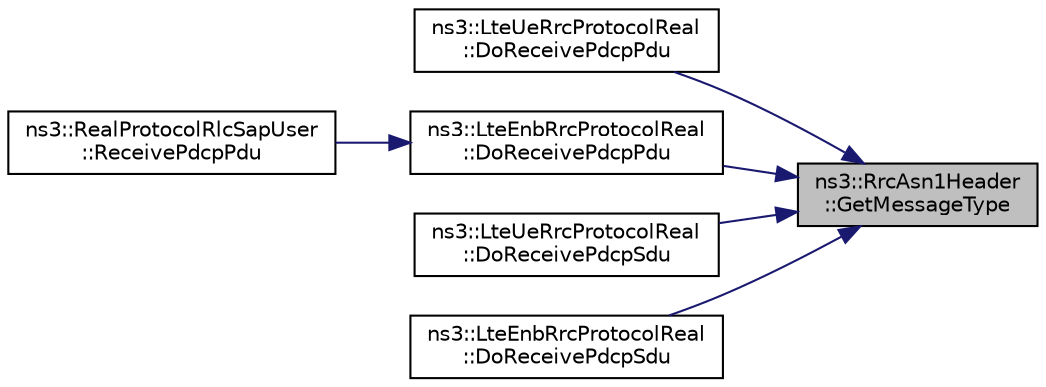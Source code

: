 digraph "ns3::RrcAsn1Header::GetMessageType"
{
 // LATEX_PDF_SIZE
  edge [fontname="Helvetica",fontsize="10",labelfontname="Helvetica",labelfontsize="10"];
  node [fontname="Helvetica",fontsize="10",shape=record];
  rankdir="RL";
  Node1 [label="ns3::RrcAsn1Header\l::GetMessageType",height=0.2,width=0.4,color="black", fillcolor="grey75", style="filled", fontcolor="black",tooltip="Get message type."];
  Node1 -> Node2 [dir="back",color="midnightblue",fontsize="10",style="solid",fontname="Helvetica"];
  Node2 [label="ns3::LteUeRrcProtocolReal\l::DoReceivePdcpPdu",height=0.2,width=0.4,color="black", fillcolor="white", style="filled",URL="$classns3_1_1_lte_ue_rrc_protocol_real.html#a6a50583772558b240a65be7514764297",tooltip="Receive PDCP PDU function."];
  Node1 -> Node3 [dir="back",color="midnightblue",fontsize="10",style="solid",fontname="Helvetica"];
  Node3 [label="ns3::LteEnbRrcProtocolReal\l::DoReceivePdcpPdu",height=0.2,width=0.4,color="black", fillcolor="white", style="filled",URL="$classns3_1_1_lte_enb_rrc_protocol_real.html#a905ad5c8bd3d88a2d764da1a5d1b54f8",tooltip="Receive PDCP PDU function."];
  Node3 -> Node4 [dir="back",color="midnightblue",fontsize="10",style="solid",fontname="Helvetica"];
  Node4 [label="ns3::RealProtocolRlcSapUser\l::ReceivePdcpPdu",height=0.2,width=0.4,color="black", fillcolor="white", style="filled",URL="$classns3_1_1_real_protocol_rlc_sap_user.html#a454cada9f46fad9665ceb472f5e67c89",tooltip="Called by the RLC entity to notify the PDCP entity of the reception of a new PDCP PDU."];
  Node1 -> Node5 [dir="back",color="midnightblue",fontsize="10",style="solid",fontname="Helvetica"];
  Node5 [label="ns3::LteUeRrcProtocolReal\l::DoReceivePdcpSdu",height=0.2,width=0.4,color="black", fillcolor="white", style="filled",URL="$classns3_1_1_lte_ue_rrc_protocol_real.html#aa9d5f54d544bc74cd6f95d6ff0ee06a9",tooltip="Receive PDCP SDU function."];
  Node1 -> Node6 [dir="back",color="midnightblue",fontsize="10",style="solid",fontname="Helvetica"];
  Node6 [label="ns3::LteEnbRrcProtocolReal\l::DoReceivePdcpSdu",height=0.2,width=0.4,color="black", fillcolor="white", style="filled",URL="$classns3_1_1_lte_enb_rrc_protocol_real.html#a6fc5f1a1a4bc595550e4adb0bb5b02ef",tooltip="Receive PDCP SDU function."];
}
